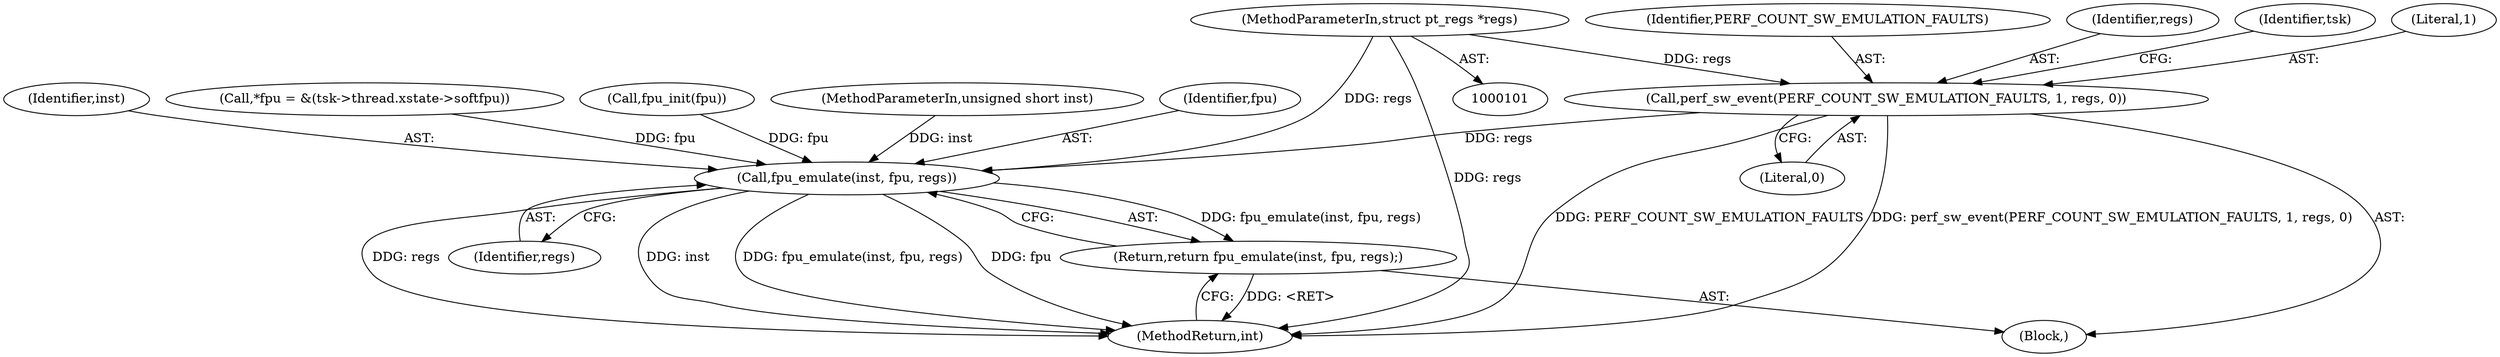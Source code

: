 digraph "0_linux_a8b0ca17b80e92faab46ee7179ba9e99ccb61233_28@pointer" {
"1000103" [label="(MethodParameterIn,struct pt_regs *regs)"];
"1000120" [label="(Call,perf_sw_event(PERF_COUNT_SW_EMULATION_FAULTS, 1, regs, 0))"];
"1000143" [label="(Call,fpu_emulate(inst, fpu, regs))"];
"1000142" [label="(Return,return fpu_emulate(inst, fpu, regs);)"];
"1000122" [label="(Literal,1)"];
"1000121" [label="(Identifier,PERF_COUNT_SW_EMULATION_FAULTS)"];
"1000142" [label="(Return,return fpu_emulate(inst, fpu, regs);)"];
"1000120" [label="(Call,perf_sw_event(PERF_COUNT_SW_EMULATION_FAULTS, 1, regs, 0))"];
"1000104" [label="(Block,)"];
"1000123" [label="(Identifier,regs)"];
"1000144" [label="(Identifier,inst)"];
"1000143" [label="(Call,fpu_emulate(inst, fpu, regs))"];
"1000103" [label="(MethodParameterIn,struct pt_regs *regs)"];
"1000130" [label="(Identifier,tsk)"];
"1000147" [label="(MethodReturn,int)"];
"1000124" [label="(Literal,0)"];
"1000110" [label="(Call,*fpu = &(tsk->thread.xstate->softfpu))"];
"1000134" [label="(Call,fpu_init(fpu))"];
"1000102" [label="(MethodParameterIn,unsigned short inst)"];
"1000145" [label="(Identifier,fpu)"];
"1000146" [label="(Identifier,regs)"];
"1000103" -> "1000101"  [label="AST: "];
"1000103" -> "1000147"  [label="DDG: regs"];
"1000103" -> "1000120"  [label="DDG: regs"];
"1000103" -> "1000143"  [label="DDG: regs"];
"1000120" -> "1000104"  [label="AST: "];
"1000120" -> "1000124"  [label="CFG: "];
"1000121" -> "1000120"  [label="AST: "];
"1000122" -> "1000120"  [label="AST: "];
"1000123" -> "1000120"  [label="AST: "];
"1000124" -> "1000120"  [label="AST: "];
"1000130" -> "1000120"  [label="CFG: "];
"1000120" -> "1000147"  [label="DDG: PERF_COUNT_SW_EMULATION_FAULTS"];
"1000120" -> "1000147"  [label="DDG: perf_sw_event(PERF_COUNT_SW_EMULATION_FAULTS, 1, regs, 0)"];
"1000120" -> "1000143"  [label="DDG: regs"];
"1000143" -> "1000142"  [label="AST: "];
"1000143" -> "1000146"  [label="CFG: "];
"1000144" -> "1000143"  [label="AST: "];
"1000145" -> "1000143"  [label="AST: "];
"1000146" -> "1000143"  [label="AST: "];
"1000142" -> "1000143"  [label="CFG: "];
"1000143" -> "1000147"  [label="DDG: regs"];
"1000143" -> "1000147"  [label="DDG: inst"];
"1000143" -> "1000147"  [label="DDG: fpu_emulate(inst, fpu, regs)"];
"1000143" -> "1000147"  [label="DDG: fpu"];
"1000143" -> "1000142"  [label="DDG: fpu_emulate(inst, fpu, regs)"];
"1000102" -> "1000143"  [label="DDG: inst"];
"1000134" -> "1000143"  [label="DDG: fpu"];
"1000110" -> "1000143"  [label="DDG: fpu"];
"1000142" -> "1000104"  [label="AST: "];
"1000147" -> "1000142"  [label="CFG: "];
"1000142" -> "1000147"  [label="DDG: <RET>"];
}
